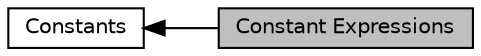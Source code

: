 digraph "Constant Expressions"
{
 // LATEX_PDF_SIZE
  bgcolor="transparent";
  edge [fontname="Helvetica",fontsize="10",labelfontname="Helvetica",labelfontsize="10"];
  node [fontname="Helvetica",fontsize="10",shape="box"];
  rankdir=LR;
  Node2 [label="Constants",height=0.2,width=0.4,color="black",URL="$group__LLVMCCoreValueConstant.html",tooltip="This section contains APIs for interacting with LLVMValueRef that correspond to llvm::Constant instan..."];
  Node1 [label="Constant Expressions",height=0.2,width=0.4,color="black", fillcolor="grey75", style="filled", fontcolor="black",tooltip="Functions in this group correspond to APIs on llvm::ConstantExpr."];
  Node2->Node1 [shape=plaintext, dir="back", style="solid"];
}
